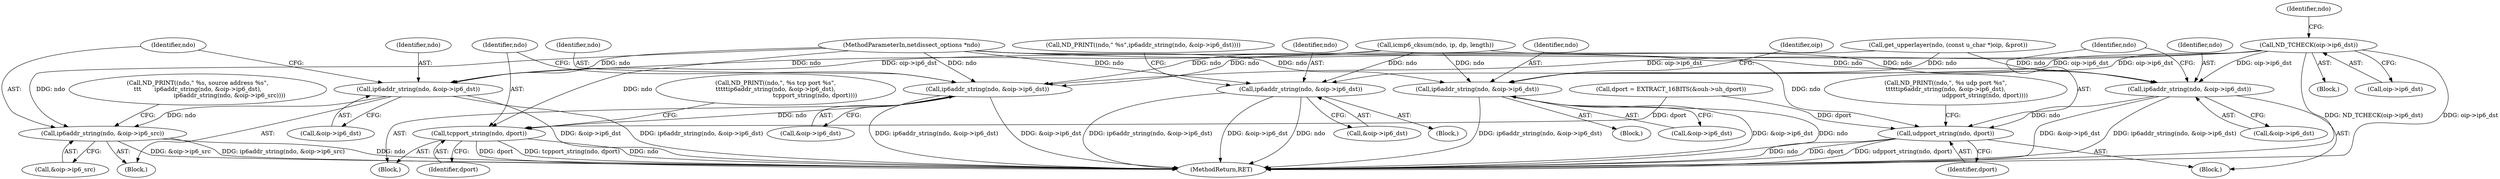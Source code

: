 digraph "0_tcpdump_d7505276842e85bfd067fa21cdb32b8a2dc3c5e4_1@pointer" {
"1000264" [label="(Call,ND_TCHECK(oip->ip6_dst))"];
"1000292" [label="(Call,ip6addr_string(ndo, &oip->ip6_dst))"];
"1000306" [label="(Call,ip6addr_string(ndo, &oip->ip6_dst))"];
"1000312" [label="(Call,ip6addr_string(ndo, &oip->ip6_src))"];
"1000350" [label="(Call,ip6addr_string(ndo, &oip->ip6_dst))"];
"1000356" [label="(Call,tcpport_string(ndo, dport))"];
"1000367" [label="(Call,ip6addr_string(ndo, &oip->ip6_dst))"];
"1000373" [label="(Call,udpport_string(ndo, dport))"];
"1000384" [label="(Call,ip6addr_string(ndo, &oip->ip6_dst))"];
"1000369" [label="(Call,&oip->ip6_dst)"];
"1000262" [label="(Block,)"];
"1000324" [label="(Call,get_upperlayer(ndo, (const u_char *)oip, &prot))"];
"1000386" [label="(Call,&oip->ip6_dst)"];
"1000265" [label="(Call,oip->ip6_dst)"];
"1000385" [label="(Identifier,ndo)"];
"1000392" [label="(Identifier,oip)"];
"1000384" [label="(Call,ip6addr_string(ndo, &oip->ip6_dst))"];
"1000313" [label="(Identifier,ndo)"];
"1000300" [label="(Call,ND_PRINT((ndo,\" %s, source address %s\",\n\t\t\t       ip6addr_string(ndo, &oip->ip6_dst),\n                                  ip6addr_string(ndo, &oip->ip6_src))))"];
"1000290" [label="(Block,)"];
"1000314" [label="(Call,&oip->ip6_src)"];
"1000294" [label="(Call,&oip->ip6_dst)"];
"1000344" [label="(Call,ND_PRINT((ndo,\", %s tcp port %s\",\n\t\t\t\t\tip6addr_string(ndo, &oip->ip6_dst),\n                                          tcpport_string(ndo, dport))))"];
"1000349" [label="(Block,)"];
"1000287" [label="(Call,ND_PRINT((ndo,\" %s\",ip6addr_string(ndo, &oip->ip6_dst))))"];
"1000312" [label="(Call,ip6addr_string(ndo, &oip->ip6_src))"];
"1000352" [label="(Call,&oip->ip6_dst)"];
"1000357" [label="(Identifier,ndo)"];
"1000361" [label="(Call,ND_PRINT((ndo,\", %s udp port %s\",\n\t\t\t\t\tip6addr_string(ndo, &oip->ip6_dst),\n                                          udpport_string(ndo, dport))))"];
"1000270" [label="(Identifier,ndo)"];
"1000367" [label="(Call,ip6addr_string(ndo, &oip->ip6_dst))"];
"1000375" [label="(Identifier,dport)"];
"1000264" [label="(Call,ND_TCHECK(oip->ip6_dst))"];
"1000358" [label="(Identifier,dport)"];
"1000383" [label="(Block,)"];
"1000307" [label="(Identifier,ndo)"];
"1001018" [label="(MethodReturn,RET)"];
"1000368" [label="(Identifier,ndo)"];
"1000306" [label="(Call,ip6addr_string(ndo, &oip->ip6_dst))"];
"1000333" [label="(Call,dport = EXTRACT_16BITS(&ouh->uh_dport))"];
"1000292" [label="(Call,ip6addr_string(ndo, &oip->ip6_dst))"];
"1000373" [label="(Call,udpport_string(ndo, dport))"];
"1000351" [label="(Identifier,ndo)"];
"1000106" [label="(MethodParameterIn,netdissect_options *ndo)"];
"1000356" [label="(Call,tcpport_string(ndo, dport))"];
"1000171" [label="(Call,icmp6_cksum(ndo, ip, dp, length))"];
"1000366" [label="(Block,)"];
"1000374" [label="(Identifier,ndo)"];
"1000305" [label="(Block,)"];
"1000293" [label="(Identifier,ndo)"];
"1000308" [label="(Call,&oip->ip6_dst)"];
"1000350" [label="(Call,ip6addr_string(ndo, &oip->ip6_dst))"];
"1000264" -> "1000262"  [label="AST: "];
"1000264" -> "1000265"  [label="CFG: "];
"1000265" -> "1000264"  [label="AST: "];
"1000270" -> "1000264"  [label="CFG: "];
"1000264" -> "1001018"  [label="DDG: oip->ip6_dst"];
"1000264" -> "1001018"  [label="DDG: ND_TCHECK(oip->ip6_dst)"];
"1000264" -> "1000292"  [label="DDG: oip->ip6_dst"];
"1000264" -> "1000306"  [label="DDG: oip->ip6_dst"];
"1000264" -> "1000350"  [label="DDG: oip->ip6_dst"];
"1000264" -> "1000367"  [label="DDG: oip->ip6_dst"];
"1000264" -> "1000384"  [label="DDG: oip->ip6_dst"];
"1000292" -> "1000290"  [label="AST: "];
"1000292" -> "1000294"  [label="CFG: "];
"1000293" -> "1000292"  [label="AST: "];
"1000294" -> "1000292"  [label="AST: "];
"1000287" -> "1000292"  [label="CFG: "];
"1000292" -> "1001018"  [label="DDG: ip6addr_string(ndo, &oip->ip6_dst)"];
"1000292" -> "1001018"  [label="DDG: &oip->ip6_dst"];
"1000292" -> "1001018"  [label="DDG: ndo"];
"1000171" -> "1000292"  [label="DDG: ndo"];
"1000106" -> "1000292"  [label="DDG: ndo"];
"1000306" -> "1000305"  [label="AST: "];
"1000306" -> "1000308"  [label="CFG: "];
"1000307" -> "1000306"  [label="AST: "];
"1000308" -> "1000306"  [label="AST: "];
"1000313" -> "1000306"  [label="CFG: "];
"1000306" -> "1001018"  [label="DDG: ip6addr_string(ndo, &oip->ip6_dst)"];
"1000306" -> "1001018"  [label="DDG: &oip->ip6_dst"];
"1000171" -> "1000306"  [label="DDG: ndo"];
"1000106" -> "1000306"  [label="DDG: ndo"];
"1000306" -> "1000312"  [label="DDG: ndo"];
"1000312" -> "1000305"  [label="AST: "];
"1000312" -> "1000314"  [label="CFG: "];
"1000313" -> "1000312"  [label="AST: "];
"1000314" -> "1000312"  [label="AST: "];
"1000300" -> "1000312"  [label="CFG: "];
"1000312" -> "1001018"  [label="DDG: ip6addr_string(ndo, &oip->ip6_src)"];
"1000312" -> "1001018"  [label="DDG: ndo"];
"1000312" -> "1001018"  [label="DDG: &oip->ip6_src"];
"1000106" -> "1000312"  [label="DDG: ndo"];
"1000350" -> "1000349"  [label="AST: "];
"1000350" -> "1000352"  [label="CFG: "];
"1000351" -> "1000350"  [label="AST: "];
"1000352" -> "1000350"  [label="AST: "];
"1000357" -> "1000350"  [label="CFG: "];
"1000350" -> "1001018"  [label="DDG: ip6addr_string(ndo, &oip->ip6_dst)"];
"1000350" -> "1001018"  [label="DDG: &oip->ip6_dst"];
"1000171" -> "1000350"  [label="DDG: ndo"];
"1000324" -> "1000350"  [label="DDG: ndo"];
"1000106" -> "1000350"  [label="DDG: ndo"];
"1000350" -> "1000356"  [label="DDG: ndo"];
"1000356" -> "1000349"  [label="AST: "];
"1000356" -> "1000358"  [label="CFG: "];
"1000357" -> "1000356"  [label="AST: "];
"1000358" -> "1000356"  [label="AST: "];
"1000344" -> "1000356"  [label="CFG: "];
"1000356" -> "1001018"  [label="DDG: tcpport_string(ndo, dport)"];
"1000356" -> "1001018"  [label="DDG: ndo"];
"1000356" -> "1001018"  [label="DDG: dport"];
"1000106" -> "1000356"  [label="DDG: ndo"];
"1000333" -> "1000356"  [label="DDG: dport"];
"1000367" -> "1000366"  [label="AST: "];
"1000367" -> "1000369"  [label="CFG: "];
"1000368" -> "1000367"  [label="AST: "];
"1000369" -> "1000367"  [label="AST: "];
"1000374" -> "1000367"  [label="CFG: "];
"1000367" -> "1001018"  [label="DDG: &oip->ip6_dst"];
"1000367" -> "1001018"  [label="DDG: ip6addr_string(ndo, &oip->ip6_dst)"];
"1000171" -> "1000367"  [label="DDG: ndo"];
"1000324" -> "1000367"  [label="DDG: ndo"];
"1000106" -> "1000367"  [label="DDG: ndo"];
"1000367" -> "1000373"  [label="DDG: ndo"];
"1000373" -> "1000366"  [label="AST: "];
"1000373" -> "1000375"  [label="CFG: "];
"1000374" -> "1000373"  [label="AST: "];
"1000375" -> "1000373"  [label="AST: "];
"1000361" -> "1000373"  [label="CFG: "];
"1000373" -> "1001018"  [label="DDG: dport"];
"1000373" -> "1001018"  [label="DDG: udpport_string(ndo, dport)"];
"1000373" -> "1001018"  [label="DDG: ndo"];
"1000106" -> "1000373"  [label="DDG: ndo"];
"1000333" -> "1000373"  [label="DDG: dport"];
"1000384" -> "1000383"  [label="AST: "];
"1000384" -> "1000386"  [label="CFG: "];
"1000385" -> "1000384"  [label="AST: "];
"1000386" -> "1000384"  [label="AST: "];
"1000392" -> "1000384"  [label="CFG: "];
"1000384" -> "1001018"  [label="DDG: ip6addr_string(ndo, &oip->ip6_dst)"];
"1000384" -> "1001018"  [label="DDG: &oip->ip6_dst"];
"1000384" -> "1001018"  [label="DDG: ndo"];
"1000171" -> "1000384"  [label="DDG: ndo"];
"1000324" -> "1000384"  [label="DDG: ndo"];
"1000106" -> "1000384"  [label="DDG: ndo"];
}
